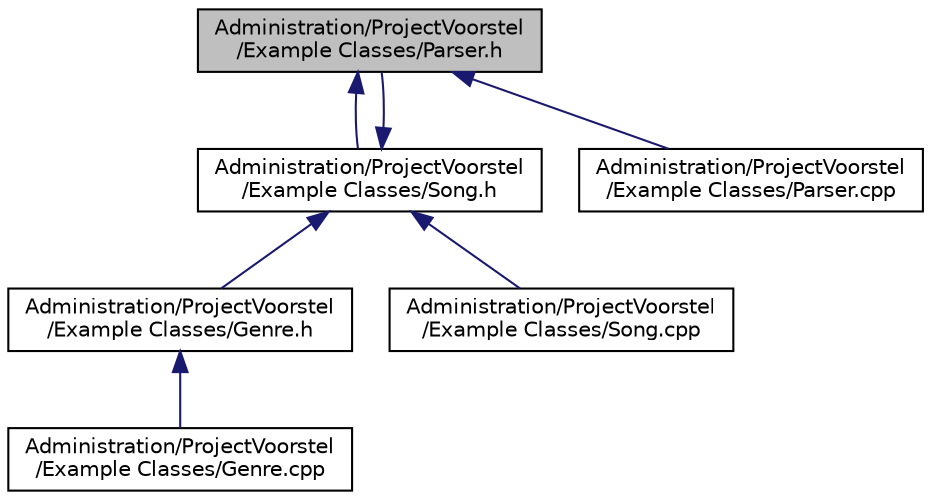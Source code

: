 digraph "Administration/ProjectVoorstel/Example Classes/Parser.h"
{
 // LATEX_PDF_SIZE
  edge [fontname="Helvetica",fontsize="10",labelfontname="Helvetica",labelfontsize="10"];
  node [fontname="Helvetica",fontsize="10",shape=record];
  Node1 [label="Administration/ProjectVoorstel\l/Example Classes/Parser.h",height=0.2,width=0.4,color="black", fillcolor="grey75", style="filled", fontcolor="black",tooltip=" "];
  Node1 -> Node2 [dir="back",color="midnightblue",fontsize="10",style="solid",fontname="Helvetica"];
  Node2 [label="Administration/ProjectVoorstel\l/Example Classes/Song.h",height=0.2,width=0.4,color="black", fillcolor="white", style="filled",URL="$Administration_2ProjectVoorstel_2Example_01Classes_2Song_8h.html",tooltip=" "];
  Node2 -> Node3 [dir="back",color="midnightblue",fontsize="10",style="solid",fontname="Helvetica"];
  Node3 [label="Administration/ProjectVoorstel\l/Example Classes/Genre.h",height=0.2,width=0.4,color="black", fillcolor="white", style="filled",URL="$Administration_2ProjectVoorstel_2Example_01Classes_2Genre_8h.html",tooltip=" "];
  Node3 -> Node4 [dir="back",color="midnightblue",fontsize="10",style="solid",fontname="Helvetica"];
  Node4 [label="Administration/ProjectVoorstel\l/Example Classes/Genre.cpp",height=0.2,width=0.4,color="black", fillcolor="white", style="filled",URL="$Administration_2ProjectVoorstel_2Example_01Classes_2Genre_8cpp.html",tooltip=" "];
  Node2 -> Node1 [dir="back",color="midnightblue",fontsize="10",style="solid",fontname="Helvetica"];
  Node2 -> Node5 [dir="back",color="midnightblue",fontsize="10",style="solid",fontname="Helvetica"];
  Node5 [label="Administration/ProjectVoorstel\l/Example Classes/Song.cpp",height=0.2,width=0.4,color="black", fillcolor="white", style="filled",URL="$Administration_2ProjectVoorstel_2Example_01Classes_2Song_8cpp.html",tooltip=" "];
  Node1 -> Node6 [dir="back",color="midnightblue",fontsize="10",style="solid",fontname="Helvetica"];
  Node6 [label="Administration/ProjectVoorstel\l/Example Classes/Parser.cpp",height=0.2,width=0.4,color="black", fillcolor="white", style="filled",URL="$Parser_8cpp.html",tooltip=" "];
}
